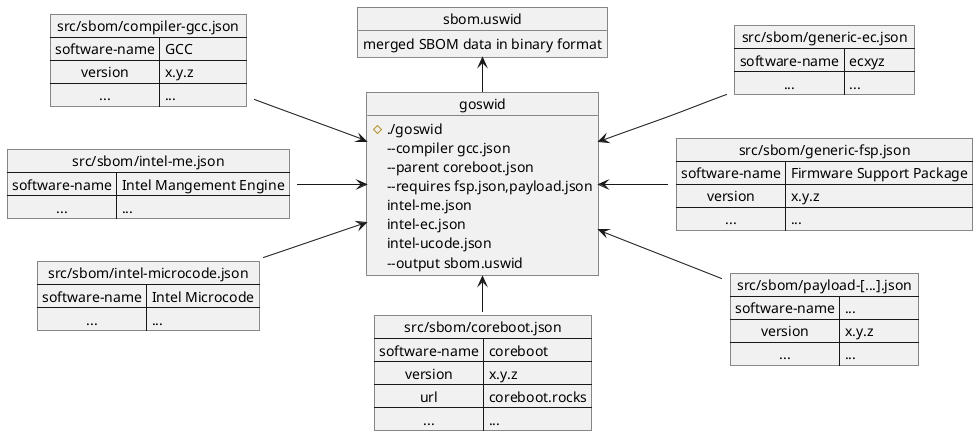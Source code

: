 @startuml

map "src/sbom/compiler-gcc.json" as gcc {
    software-name => GCC
    version => x.y.z
    ... => ...
}
map "src/sbom/intel-me.json" as me {
    software-name => Intel Mangement Engine
    ... => ...
}
map "src/sbom/intel-microcode.json" as ucode {
    software-name => Intel Microcode
    ... => ...
}
map "src/sbom/generic-ec.json" as ec {
    software-name => ecxyz
    ... => ...
}
map "src/sbom/generic-fsp.json" as fsp {
    software-name => Firmware Support Package
    version => x.y.z
    ... => ...
}
map "src/sbom/payload-[...].json" as payload {
    software-name => ...
    version => x.y.z
    ... => ...
}
map "src/sbom/coreboot.json" as coreboot {
    software-name => coreboot
    version => x.y.z
    url => coreboot.rocks
    ... => ...
}
object "sbom.uswid" as uswid {
    merged SBOM data in binary format
}
object goswid {
    # ./goswid
        --compiler gcc.json
        --parent coreboot.json
        --requires fsp.json,payload.json
        intel-me.json
        intel-ec.json
        intel-ucode.json
        --output sbom.uswid
}

left to right direction
gcc --> goswid
me --> goswid
ucode --> goswid
goswid <-- ec
goswid <-- fsp
goswid <-- payload

coreboot -up> goswid
goswid -up> uswid

@enduml

